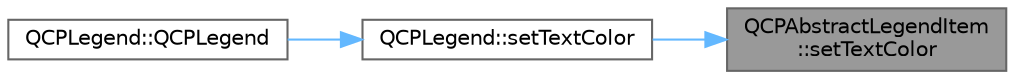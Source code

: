 digraph "QCPAbstractLegendItem::setTextColor"
{
 // LATEX_PDF_SIZE
  bgcolor="transparent";
  edge [fontname=Helvetica,fontsize=10,labelfontname=Helvetica,labelfontsize=10];
  node [fontname=Helvetica,fontsize=10,shape=box,height=0.2,width=0.4];
  rankdir="RL";
  Node1 [label="QCPAbstractLegendItem\l::setTextColor",height=0.2,width=0.4,color="gray40", fillcolor="grey60", style="filled", fontcolor="black",tooltip=" "];
  Node1 -> Node2 [dir="back",color="steelblue1",style="solid"];
  Node2 [label="QCPLegend::setTextColor",height=0.2,width=0.4,color="grey40", fillcolor="white", style="filled",URL="$class_q_c_p_legend.html#ae1eb239ff4a4632fe1b6c3e668d845c6",tooltip=" "];
  Node2 -> Node3 [dir="back",color="steelblue1",style="solid"];
  Node3 [label="QCPLegend::QCPLegend",height=0.2,width=0.4,color="grey40", fillcolor="white", style="filled",URL="$class_q_c_p_legend.html#a0001a456989bd07ea378883651fabd72",tooltip=" "];
}
